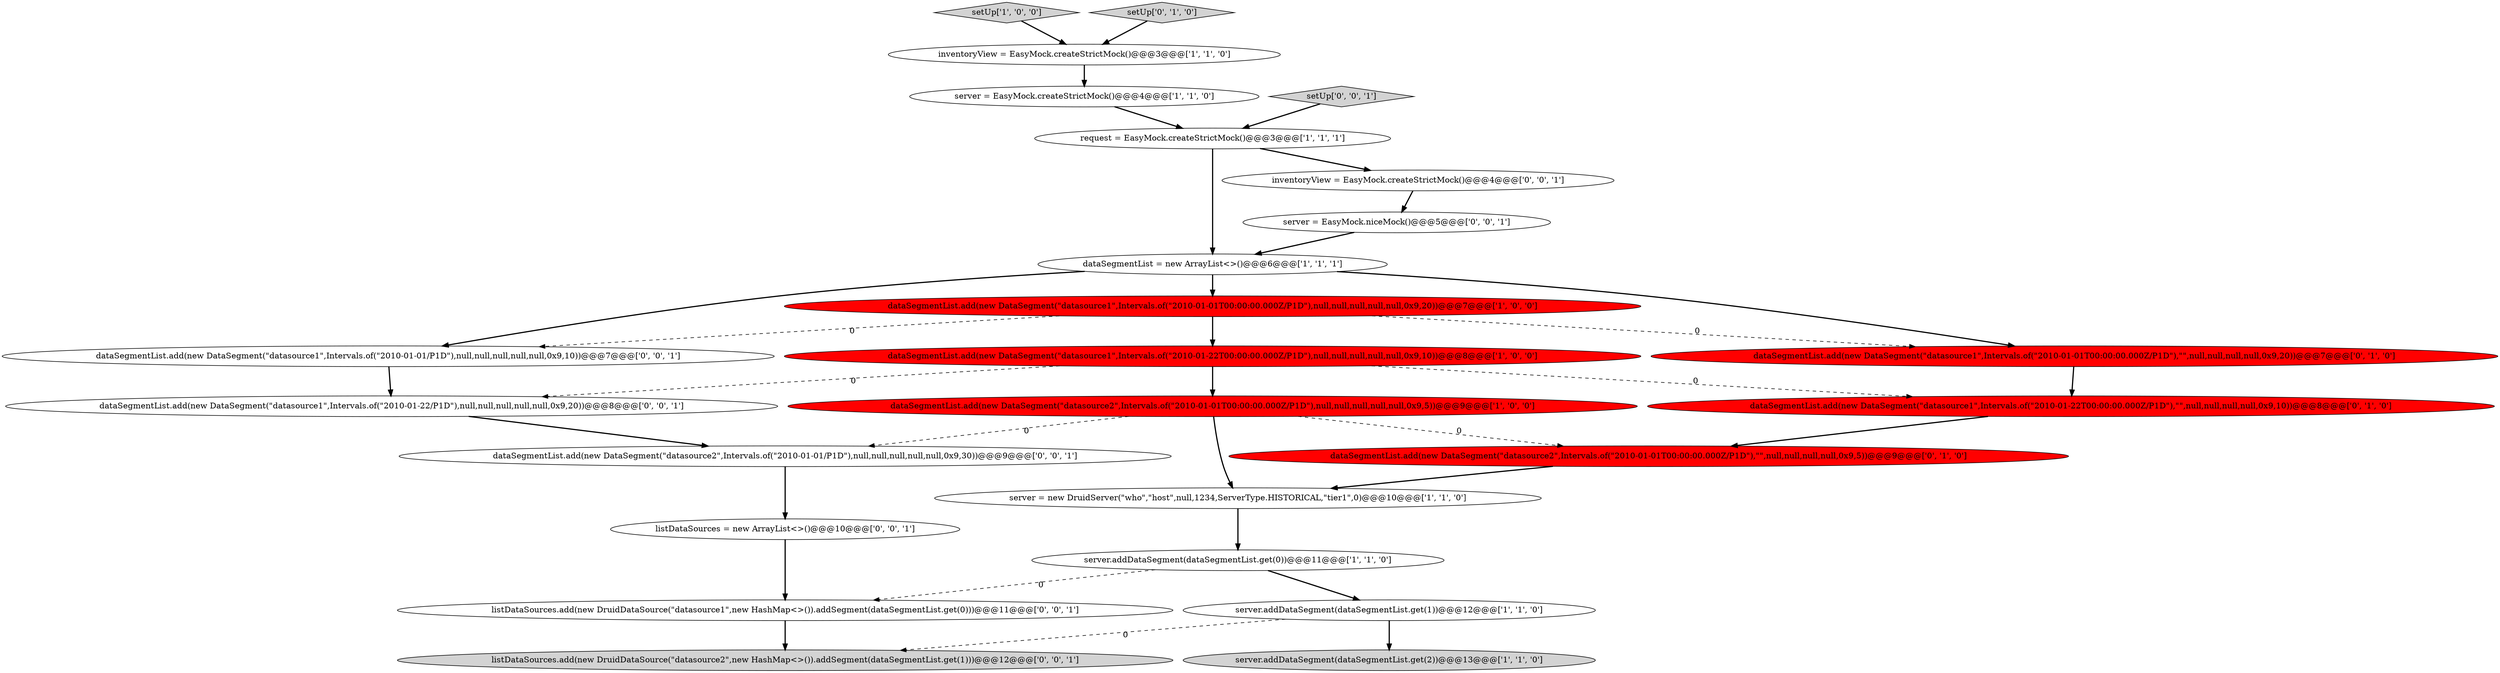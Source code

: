 digraph {
6 [style = filled, label = "server.addDataSegment(dataSegmentList.get(0))@@@11@@@['1', '1', '0']", fillcolor = white, shape = ellipse image = "AAA0AAABBB1BBB"];
20 [style = filled, label = "dataSegmentList.add(new DataSegment(\"datasource1\",Intervals.of(\"2010-01-01/P1D\"),null,null,null,null,null,0x9,10))@@@7@@@['0', '0', '1']", fillcolor = white, shape = ellipse image = "AAA0AAABBB3BBB"];
9 [style = filled, label = "dataSegmentList.add(new DataSegment(\"datasource1\",Intervals.of(\"2010-01-01T00:00:00.000Z/P1D\"),null,null,null,null,null,0x9,20))@@@7@@@['1', '0', '0']", fillcolor = red, shape = ellipse image = "AAA1AAABBB1BBB"];
4 [style = filled, label = "server = EasyMock.createStrictMock()@@@4@@@['1', '1', '0']", fillcolor = white, shape = ellipse image = "AAA0AAABBB1BBB"];
10 [style = filled, label = "setUp['1', '0', '0']", fillcolor = lightgray, shape = diamond image = "AAA0AAABBB1BBB"];
5 [style = filled, label = "dataSegmentList.add(new DataSegment(\"datasource1\",Intervals.of(\"2010-01-22T00:00:00.000Z/P1D\"),null,null,null,null,null,0x9,10))@@@8@@@['1', '0', '0']", fillcolor = red, shape = ellipse image = "AAA1AAABBB1BBB"];
0 [style = filled, label = "request = EasyMock.createStrictMock()@@@3@@@['1', '1', '1']", fillcolor = white, shape = ellipse image = "AAA0AAABBB1BBB"];
7 [style = filled, label = "server.addDataSegment(dataSegmentList.get(1))@@@12@@@['1', '1', '0']", fillcolor = white, shape = ellipse image = "AAA0AAABBB1BBB"];
15 [style = filled, label = "dataSegmentList.add(new DataSegment(\"datasource1\",Intervals.of(\"2010-01-22T00:00:00.000Z/P1D\"),\"\",null,null,null,null,0x9,10))@@@8@@@['0', '1', '0']", fillcolor = red, shape = ellipse image = "AAA1AAABBB2BBB"];
19 [style = filled, label = "listDataSources.add(new DruidDataSource(\"datasource1\",new HashMap<>()).addSegment(dataSegmentList.get(0)))@@@11@@@['0', '0', '1']", fillcolor = white, shape = ellipse image = "AAA0AAABBB3BBB"];
22 [style = filled, label = "setUp['0', '0', '1']", fillcolor = lightgray, shape = diamond image = "AAA0AAABBB3BBB"];
1 [style = filled, label = "server.addDataSegment(dataSegmentList.get(2))@@@13@@@['1', '1', '0']", fillcolor = lightgray, shape = ellipse image = "AAA0AAABBB1BBB"];
11 [style = filled, label = "dataSegmentList = new ArrayList<>()@@@6@@@['1', '1', '1']", fillcolor = white, shape = ellipse image = "AAA0AAABBB1BBB"];
3 [style = filled, label = "server = new DruidServer(\"who\",\"host\",null,1234,ServerType.HISTORICAL,\"tier1\",0)@@@10@@@['1', '1', '0']", fillcolor = white, shape = ellipse image = "AAA0AAABBB1BBB"];
21 [style = filled, label = "dataSegmentList.add(new DataSegment(\"datasource1\",Intervals.of(\"2010-01-22/P1D\"),null,null,null,null,null,0x9,20))@@@8@@@['0', '0', '1']", fillcolor = white, shape = ellipse image = "AAA0AAABBB3BBB"];
13 [style = filled, label = "setUp['0', '1', '0']", fillcolor = lightgray, shape = diamond image = "AAA0AAABBB2BBB"];
14 [style = filled, label = "dataSegmentList.add(new DataSegment(\"datasource1\",Intervals.of(\"2010-01-01T00:00:00.000Z/P1D\"),\"\",null,null,null,null,0x9,20))@@@7@@@['0', '1', '0']", fillcolor = red, shape = ellipse image = "AAA1AAABBB2BBB"];
23 [style = filled, label = "inventoryView = EasyMock.createStrictMock()@@@4@@@['0', '0', '1']", fillcolor = white, shape = ellipse image = "AAA0AAABBB3BBB"];
2 [style = filled, label = "dataSegmentList.add(new DataSegment(\"datasource2\",Intervals.of(\"2010-01-01T00:00:00.000Z/P1D\"),null,null,null,null,null,0x9,5))@@@9@@@['1', '0', '0']", fillcolor = red, shape = ellipse image = "AAA1AAABBB1BBB"];
8 [style = filled, label = "inventoryView = EasyMock.createStrictMock()@@@3@@@['1', '1', '0']", fillcolor = white, shape = ellipse image = "AAA0AAABBB1BBB"];
18 [style = filled, label = "listDataSources = new ArrayList<>()@@@10@@@['0', '0', '1']", fillcolor = white, shape = ellipse image = "AAA0AAABBB3BBB"];
24 [style = filled, label = "listDataSources.add(new DruidDataSource(\"datasource2\",new HashMap<>()).addSegment(dataSegmentList.get(1)))@@@12@@@['0', '0', '1']", fillcolor = lightgray, shape = ellipse image = "AAA0AAABBB3BBB"];
12 [style = filled, label = "dataSegmentList.add(new DataSegment(\"datasource2\",Intervals.of(\"2010-01-01T00:00:00.000Z/P1D\"),\"\",null,null,null,null,0x9,5))@@@9@@@['0', '1', '0']", fillcolor = red, shape = ellipse image = "AAA1AAABBB2BBB"];
17 [style = filled, label = "dataSegmentList.add(new DataSegment(\"datasource2\",Intervals.of(\"2010-01-01/P1D\"),null,null,null,null,null,0x9,30))@@@9@@@['0', '0', '1']", fillcolor = white, shape = ellipse image = "AAA0AAABBB3BBB"];
16 [style = filled, label = "server = EasyMock.niceMock()@@@5@@@['0', '0', '1']", fillcolor = white, shape = ellipse image = "AAA0AAABBB3BBB"];
9->20 [style = dashed, label="0"];
11->20 [style = bold, label=""];
23->16 [style = bold, label=""];
7->1 [style = bold, label=""];
16->11 [style = bold, label=""];
11->14 [style = bold, label=""];
2->3 [style = bold, label=""];
18->19 [style = bold, label=""];
0->11 [style = bold, label=""];
3->6 [style = bold, label=""];
11->9 [style = bold, label=""];
2->17 [style = dashed, label="0"];
4->0 [style = bold, label=""];
19->24 [style = bold, label=""];
20->21 [style = bold, label=""];
2->12 [style = dashed, label="0"];
5->2 [style = bold, label=""];
9->14 [style = dashed, label="0"];
0->23 [style = bold, label=""];
22->0 [style = bold, label=""];
10->8 [style = bold, label=""];
7->24 [style = dashed, label="0"];
6->19 [style = dashed, label="0"];
9->5 [style = bold, label=""];
5->21 [style = dashed, label="0"];
14->15 [style = bold, label=""];
15->12 [style = bold, label=""];
12->3 [style = bold, label=""];
8->4 [style = bold, label=""];
13->8 [style = bold, label=""];
6->7 [style = bold, label=""];
5->15 [style = dashed, label="0"];
21->17 [style = bold, label=""];
17->18 [style = bold, label=""];
}
